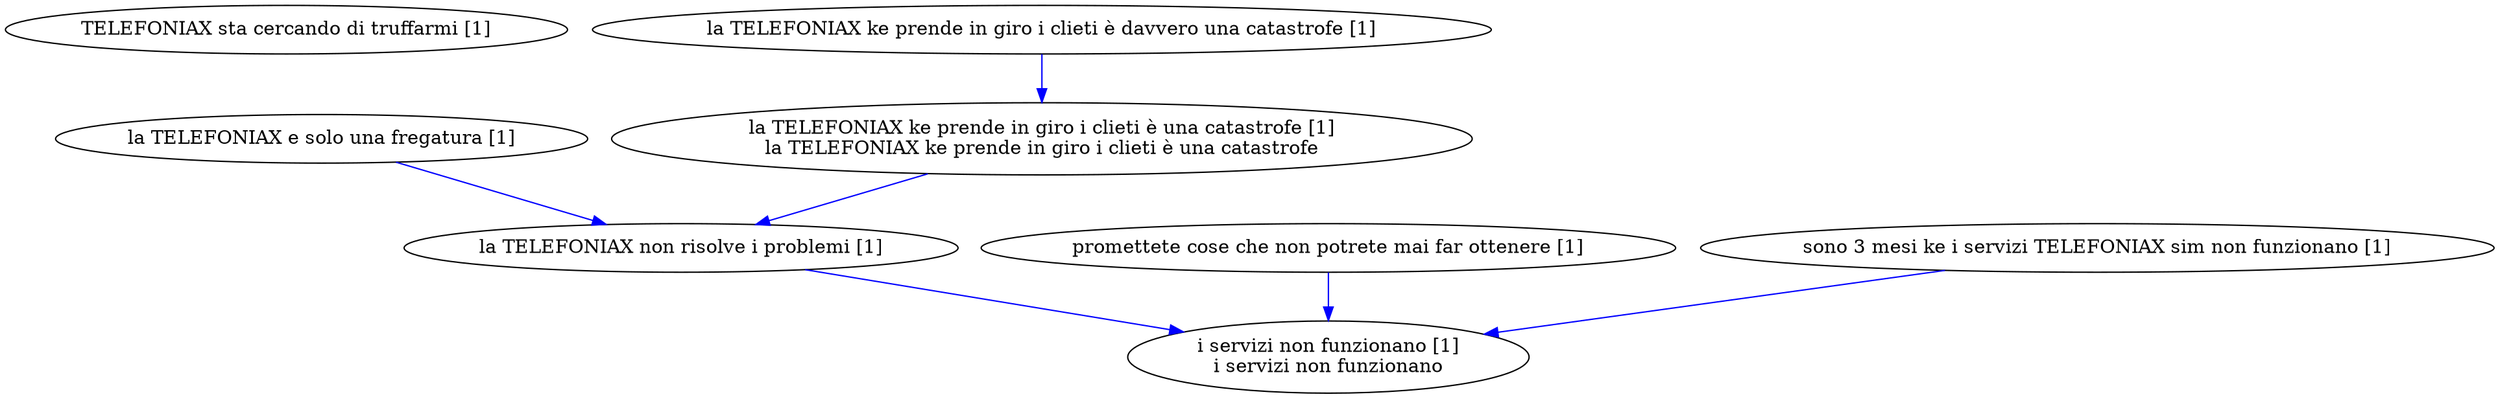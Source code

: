 digraph collapsedGraph {
"TELEFONIAX sta cercando di truffarmi [1]""la TELEFONIAX e solo una fregatura [1]""la TELEFONIAX ke prende in giro i clieti è una catastrofe [1]\nla TELEFONIAX ke prende in giro i clieti è una catastrofe""la TELEFONIAX ke prende in giro i clieti è davvero una catastrofe [1]""la TELEFONIAX non risolve i problemi [1]""promettete cose che non potrete mai far ottenere [1]""i servizi non funzionano [1]\ni servizi non funzionano""sono 3 mesi ke i servizi TELEFONIAX sim non funzionano [1]""la TELEFONIAX ke prende in giro i clieti è davvero una catastrofe [1]" -> "la TELEFONIAX ke prende in giro i clieti è una catastrofe [1]\nla TELEFONIAX ke prende in giro i clieti è una catastrofe" [color=blue]
"la TELEFONIAX ke prende in giro i clieti è una catastrofe [1]\nla TELEFONIAX ke prende in giro i clieti è una catastrofe" -> "la TELEFONIAX non risolve i problemi [1]" [color=blue]
"la TELEFONIAX e solo una fregatura [1]" -> "la TELEFONIAX non risolve i problemi [1]" [color=blue]
"sono 3 mesi ke i servizi TELEFONIAX sim non funzionano [1]" -> "i servizi non funzionano [1]\ni servizi non funzionano" [color=blue]
"promettete cose che non potrete mai far ottenere [1]" -> "i servizi non funzionano [1]\ni servizi non funzionano" [color=blue]
"la TELEFONIAX non risolve i problemi [1]" -> "i servizi non funzionano [1]\ni servizi non funzionano" [color=blue]
}